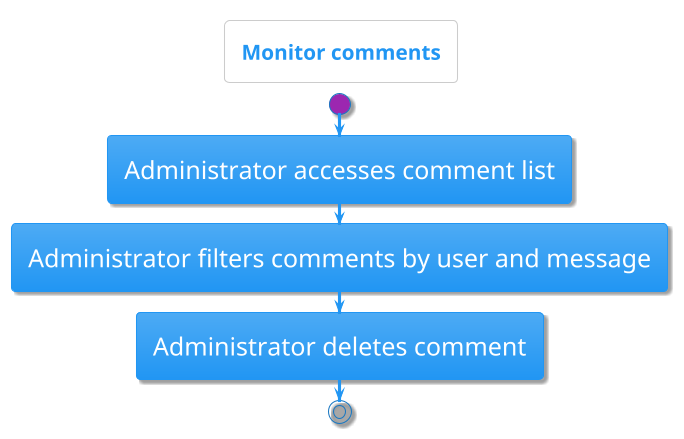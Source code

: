 @startuml
!theme materia
title Monitor comments
skinparam defaultFontSize 24

start
:Administrator accesses comment list;
:Administrator filters comments by user and message;
:Administrator deletes comment;
stop
@enduml
